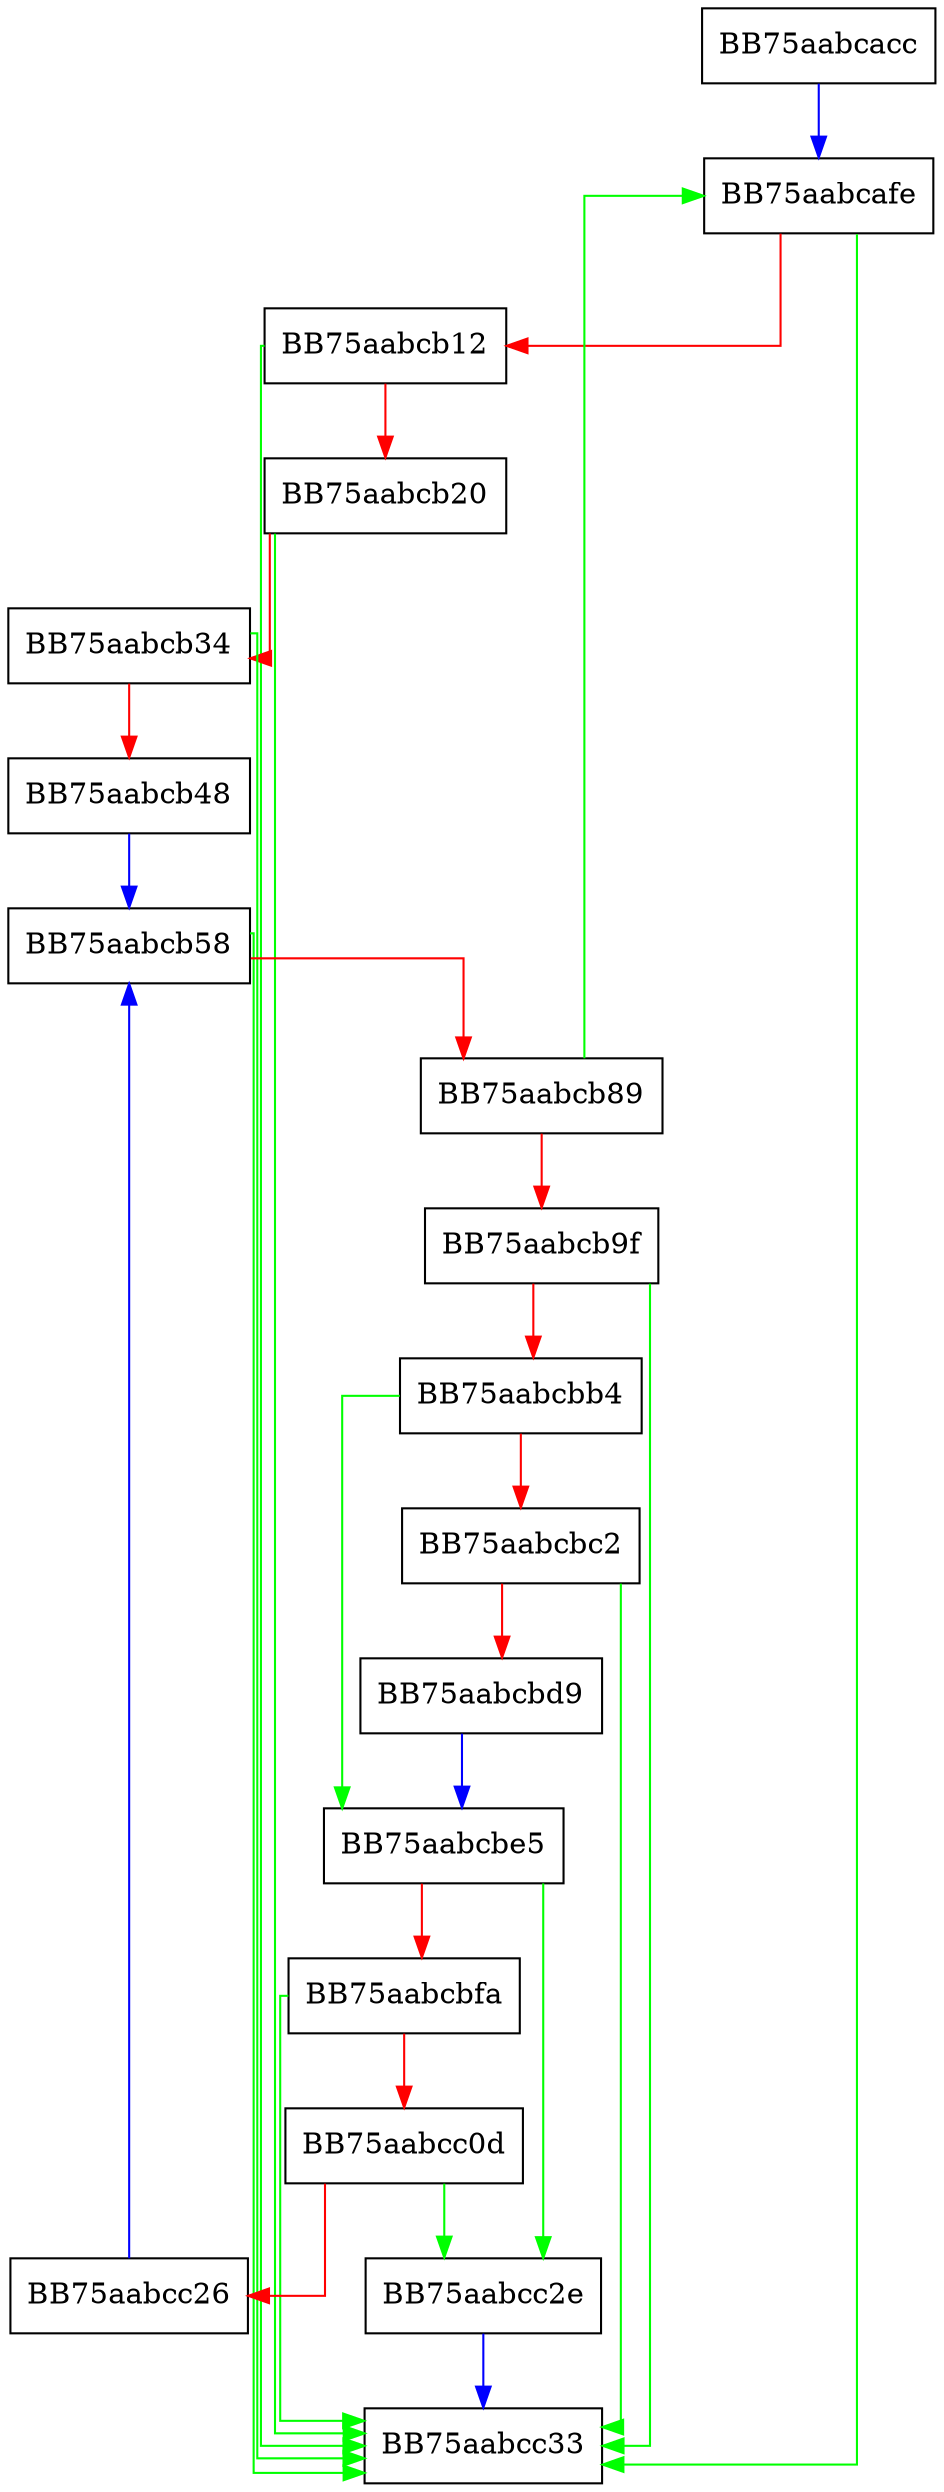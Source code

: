 digraph OnTheFly_Relocation {
  node [shape="box"];
  graph [splines=ortho];
  BB75aabcacc -> BB75aabcafe [color="blue"];
  BB75aabcafe -> BB75aabcc33 [color="green"];
  BB75aabcafe -> BB75aabcb12 [color="red"];
  BB75aabcb12 -> BB75aabcc33 [color="green"];
  BB75aabcb12 -> BB75aabcb20 [color="red"];
  BB75aabcb20 -> BB75aabcc33 [color="green"];
  BB75aabcb20 -> BB75aabcb34 [color="red"];
  BB75aabcb34 -> BB75aabcc33 [color="green"];
  BB75aabcb34 -> BB75aabcb48 [color="red"];
  BB75aabcb48 -> BB75aabcb58 [color="blue"];
  BB75aabcb58 -> BB75aabcc33 [color="green"];
  BB75aabcb58 -> BB75aabcb89 [color="red"];
  BB75aabcb89 -> BB75aabcafe [color="green"];
  BB75aabcb89 -> BB75aabcb9f [color="red"];
  BB75aabcb9f -> BB75aabcc33 [color="green"];
  BB75aabcb9f -> BB75aabcbb4 [color="red"];
  BB75aabcbb4 -> BB75aabcbe5 [color="green"];
  BB75aabcbb4 -> BB75aabcbc2 [color="red"];
  BB75aabcbc2 -> BB75aabcc33 [color="green"];
  BB75aabcbc2 -> BB75aabcbd9 [color="red"];
  BB75aabcbd9 -> BB75aabcbe5 [color="blue"];
  BB75aabcbe5 -> BB75aabcc2e [color="green"];
  BB75aabcbe5 -> BB75aabcbfa [color="red"];
  BB75aabcbfa -> BB75aabcc33 [color="green"];
  BB75aabcbfa -> BB75aabcc0d [color="red"];
  BB75aabcc0d -> BB75aabcc2e [color="green"];
  BB75aabcc0d -> BB75aabcc26 [color="red"];
  BB75aabcc26 -> BB75aabcb58 [color="blue"];
  BB75aabcc2e -> BB75aabcc33 [color="blue"];
}